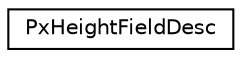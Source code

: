digraph "Graphical Class Hierarchy"
{
  edge [fontname="Helvetica",fontsize="10",labelfontname="Helvetica",labelfontsize="10"];
  node [fontname="Helvetica",fontsize="10",shape=record];
  rankdir="LR";
  Node0 [label="PxHeightFieldDesc",height=0.2,width=0.4,color="black", fillcolor="white", style="filled",URL="$classPxHeightFieldDesc.html",tooltip="Descriptor class for PxHeightField. "];
}
